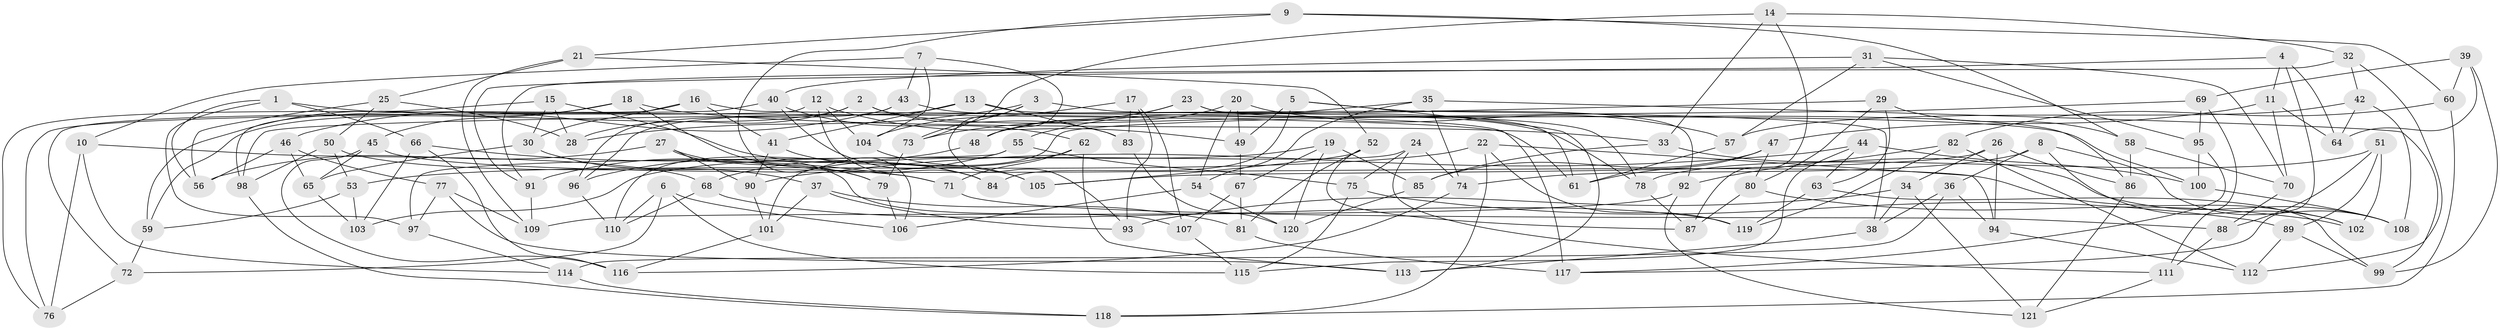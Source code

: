 // Generated by graph-tools (version 1.1) at 2025/56/03/09/25 04:56:24]
// undirected, 121 vertices, 242 edges
graph export_dot {
graph [start="1"]
  node [color=gray90,style=filled];
  1;
  2;
  3;
  4;
  5;
  6;
  7;
  8;
  9;
  10;
  11;
  12;
  13;
  14;
  15;
  16;
  17;
  18;
  19;
  20;
  21;
  22;
  23;
  24;
  25;
  26;
  27;
  28;
  29;
  30;
  31;
  32;
  33;
  34;
  35;
  36;
  37;
  38;
  39;
  40;
  41;
  42;
  43;
  44;
  45;
  46;
  47;
  48;
  49;
  50;
  51;
  52;
  53;
  54;
  55;
  56;
  57;
  58;
  59;
  60;
  61;
  62;
  63;
  64;
  65;
  66;
  67;
  68;
  69;
  70;
  71;
  72;
  73;
  74;
  75;
  76;
  77;
  78;
  79;
  80;
  81;
  82;
  83;
  84;
  85;
  86;
  87;
  88;
  89;
  90;
  91;
  92;
  93;
  94;
  95;
  96;
  97;
  98;
  99;
  100;
  101;
  102;
  103;
  104;
  105;
  106;
  107;
  108;
  109;
  110;
  111;
  112;
  113;
  114;
  115;
  116;
  117;
  118;
  119;
  120;
  121;
  1 -- 97;
  1 -- 66;
  1 -- 56;
  1 -- 61;
  2 -- 78;
  2 -- 83;
  2 -- 59;
  2 -- 28;
  3 -- 73;
  3 -- 28;
  3 -- 78;
  3 -- 93;
  4 -- 64;
  4 -- 117;
  4 -- 91;
  4 -- 11;
  5 -- 49;
  5 -- 38;
  5 -- 84;
  5 -- 113;
  6 -- 110;
  6 -- 106;
  6 -- 72;
  6 -- 115;
  7 -- 10;
  7 -- 48;
  7 -- 43;
  7 -- 104;
  8 -- 102;
  8 -- 36;
  8 -- 74;
  8 -- 108;
  9 -- 21;
  9 -- 58;
  9 -- 60;
  9 -- 106;
  10 -- 76;
  10 -- 68;
  10 -- 114;
  11 -- 47;
  11 -- 64;
  11 -- 70;
  12 -- 84;
  12 -- 49;
  12 -- 104;
  12 -- 72;
  13 -- 96;
  13 -- 83;
  13 -- 61;
  13 -- 41;
  14 -- 33;
  14 -- 87;
  14 -- 32;
  14 -- 73;
  15 -- 30;
  15 -- 84;
  15 -- 76;
  15 -- 28;
  16 -- 30;
  16 -- 117;
  16 -- 41;
  16 -- 98;
  17 -- 93;
  17 -- 83;
  17 -- 104;
  17 -- 107;
  18 -- 59;
  18 -- 79;
  18 -- 33;
  18 -- 45;
  19 -- 120;
  19 -- 85;
  19 -- 103;
  19 -- 67;
  20 -- 54;
  20 -- 57;
  20 -- 48;
  20 -- 49;
  21 -- 25;
  21 -- 109;
  21 -- 52;
  22 -- 118;
  22 -- 119;
  22 -- 94;
  22 -- 53;
  23 -- 86;
  23 -- 48;
  23 -- 73;
  23 -- 92;
  24 -- 75;
  24 -- 74;
  24 -- 101;
  24 -- 111;
  25 -- 56;
  25 -- 28;
  25 -- 50;
  26 -- 86;
  26 -- 94;
  26 -- 105;
  26 -- 34;
  27 -- 79;
  27 -- 90;
  27 -- 56;
  27 -- 107;
  29 -- 58;
  29 -- 80;
  29 -- 63;
  29 -- 98;
  30 -- 37;
  30 -- 65;
  31 -- 70;
  31 -- 57;
  31 -- 95;
  31 -- 40;
  32 -- 91;
  32 -- 112;
  32 -- 42;
  33 -- 85;
  33 -- 108;
  34 -- 93;
  34 -- 121;
  34 -- 38;
  35 -- 74;
  35 -- 99;
  35 -- 55;
  35 -- 54;
  36 -- 38;
  36 -- 94;
  36 -- 114;
  37 -- 101;
  37 -- 93;
  37 -- 81;
  38 -- 113;
  39 -- 60;
  39 -- 64;
  39 -- 69;
  39 -- 99;
  40 -- 105;
  40 -- 76;
  40 -- 62;
  41 -- 90;
  41 -- 84;
  42 -- 108;
  42 -- 57;
  42 -- 64;
  43 -- 100;
  43 -- 46;
  43 -- 96;
  44 -- 115;
  44 -- 63;
  44 -- 90;
  44 -- 100;
  45 -- 116;
  45 -- 65;
  45 -- 102;
  46 -- 65;
  46 -- 77;
  46 -- 56;
  47 -- 80;
  47 -- 85;
  47 -- 61;
  48 -- 96;
  49 -- 67;
  50 -- 71;
  50 -- 98;
  50 -- 53;
  51 -- 78;
  51 -- 89;
  51 -- 102;
  51 -- 88;
  52 -- 105;
  52 -- 87;
  52 -- 81;
  53 -- 103;
  53 -- 59;
  54 -- 106;
  54 -- 120;
  55 -- 97;
  55 -- 91;
  55 -- 75;
  57 -- 61;
  58 -- 70;
  58 -- 86;
  59 -- 72;
  60 -- 118;
  60 -- 82;
  62 -- 71;
  62 -- 113;
  62 -- 68;
  63 -- 99;
  63 -- 119;
  65 -- 103;
  66 -- 71;
  66 -- 103;
  66 -- 116;
  67 -- 107;
  67 -- 81;
  68 -- 119;
  68 -- 110;
  69 -- 95;
  69 -- 111;
  69 -- 110;
  70 -- 88;
  71 -- 88;
  72 -- 76;
  73 -- 79;
  74 -- 116;
  75 -- 89;
  75 -- 115;
  77 -- 97;
  77 -- 113;
  77 -- 109;
  78 -- 87;
  79 -- 106;
  80 -- 87;
  80 -- 102;
  81 -- 117;
  82 -- 119;
  82 -- 112;
  82 -- 92;
  83 -- 120;
  85 -- 120;
  86 -- 121;
  88 -- 111;
  89 -- 112;
  89 -- 99;
  90 -- 101;
  91 -- 109;
  92 -- 109;
  92 -- 121;
  94 -- 112;
  95 -- 100;
  95 -- 117;
  96 -- 110;
  97 -- 114;
  98 -- 118;
  100 -- 108;
  101 -- 116;
  104 -- 105;
  107 -- 115;
  111 -- 121;
  114 -- 118;
}
